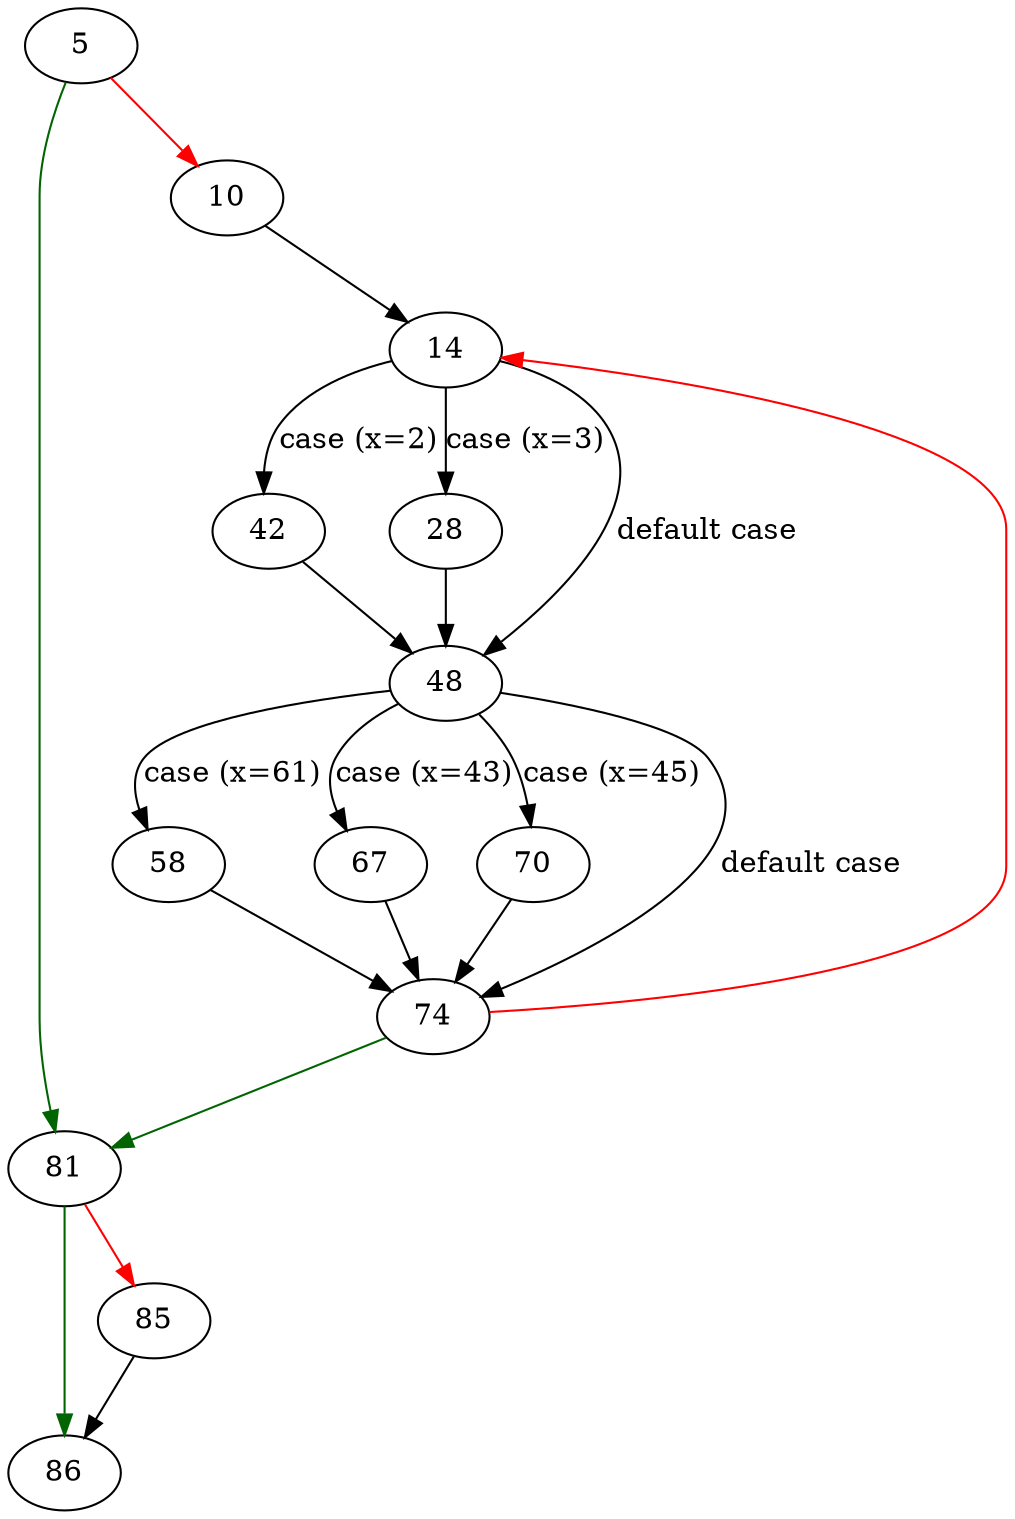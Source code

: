 strict digraph "mode_adjust" {
	// Node definitions.
	5 [entry=true];
	81;
	10;
	14;
	42;
	28;
	48;
	58;
	67;
	70;
	74;
	86;
	85;

	// Edge definitions.
	5 -> 81 [
		color=darkgreen
		cond=true
	];
	5 -> 10 [
		color=red
		cond=false
	];
	81 -> 86 [
		color=darkgreen
		cond=true
	];
	81 -> 85 [
		color=red
		cond=false
	];
	10 -> 14;
	14 -> 42 [
		cond="case (x=2)"
		label="case (x=2)"
	];
	14 -> 28 [
		cond="case (x=3)"
		label="case (x=3)"
	];
	14 -> 48 [
		cond="default case"
		label="default case"
	];
	42 -> 48;
	28 -> 48;
	48 -> 58 [
		cond="case (x=61)"
		label="case (x=61)"
	];
	48 -> 67 [
		cond="case (x=43)"
		label="case (x=43)"
	];
	48 -> 70 [
		cond="case (x=45)"
		label="case (x=45)"
	];
	48 -> 74 [
		cond="default case"
		label="default case"
	];
	58 -> 74;
	67 -> 74;
	70 -> 74;
	74 -> 81 [
		color=darkgreen
		cond=true
	];
	74 -> 14 [
		color=red
		cond=false
	];
	85 -> 86;
}